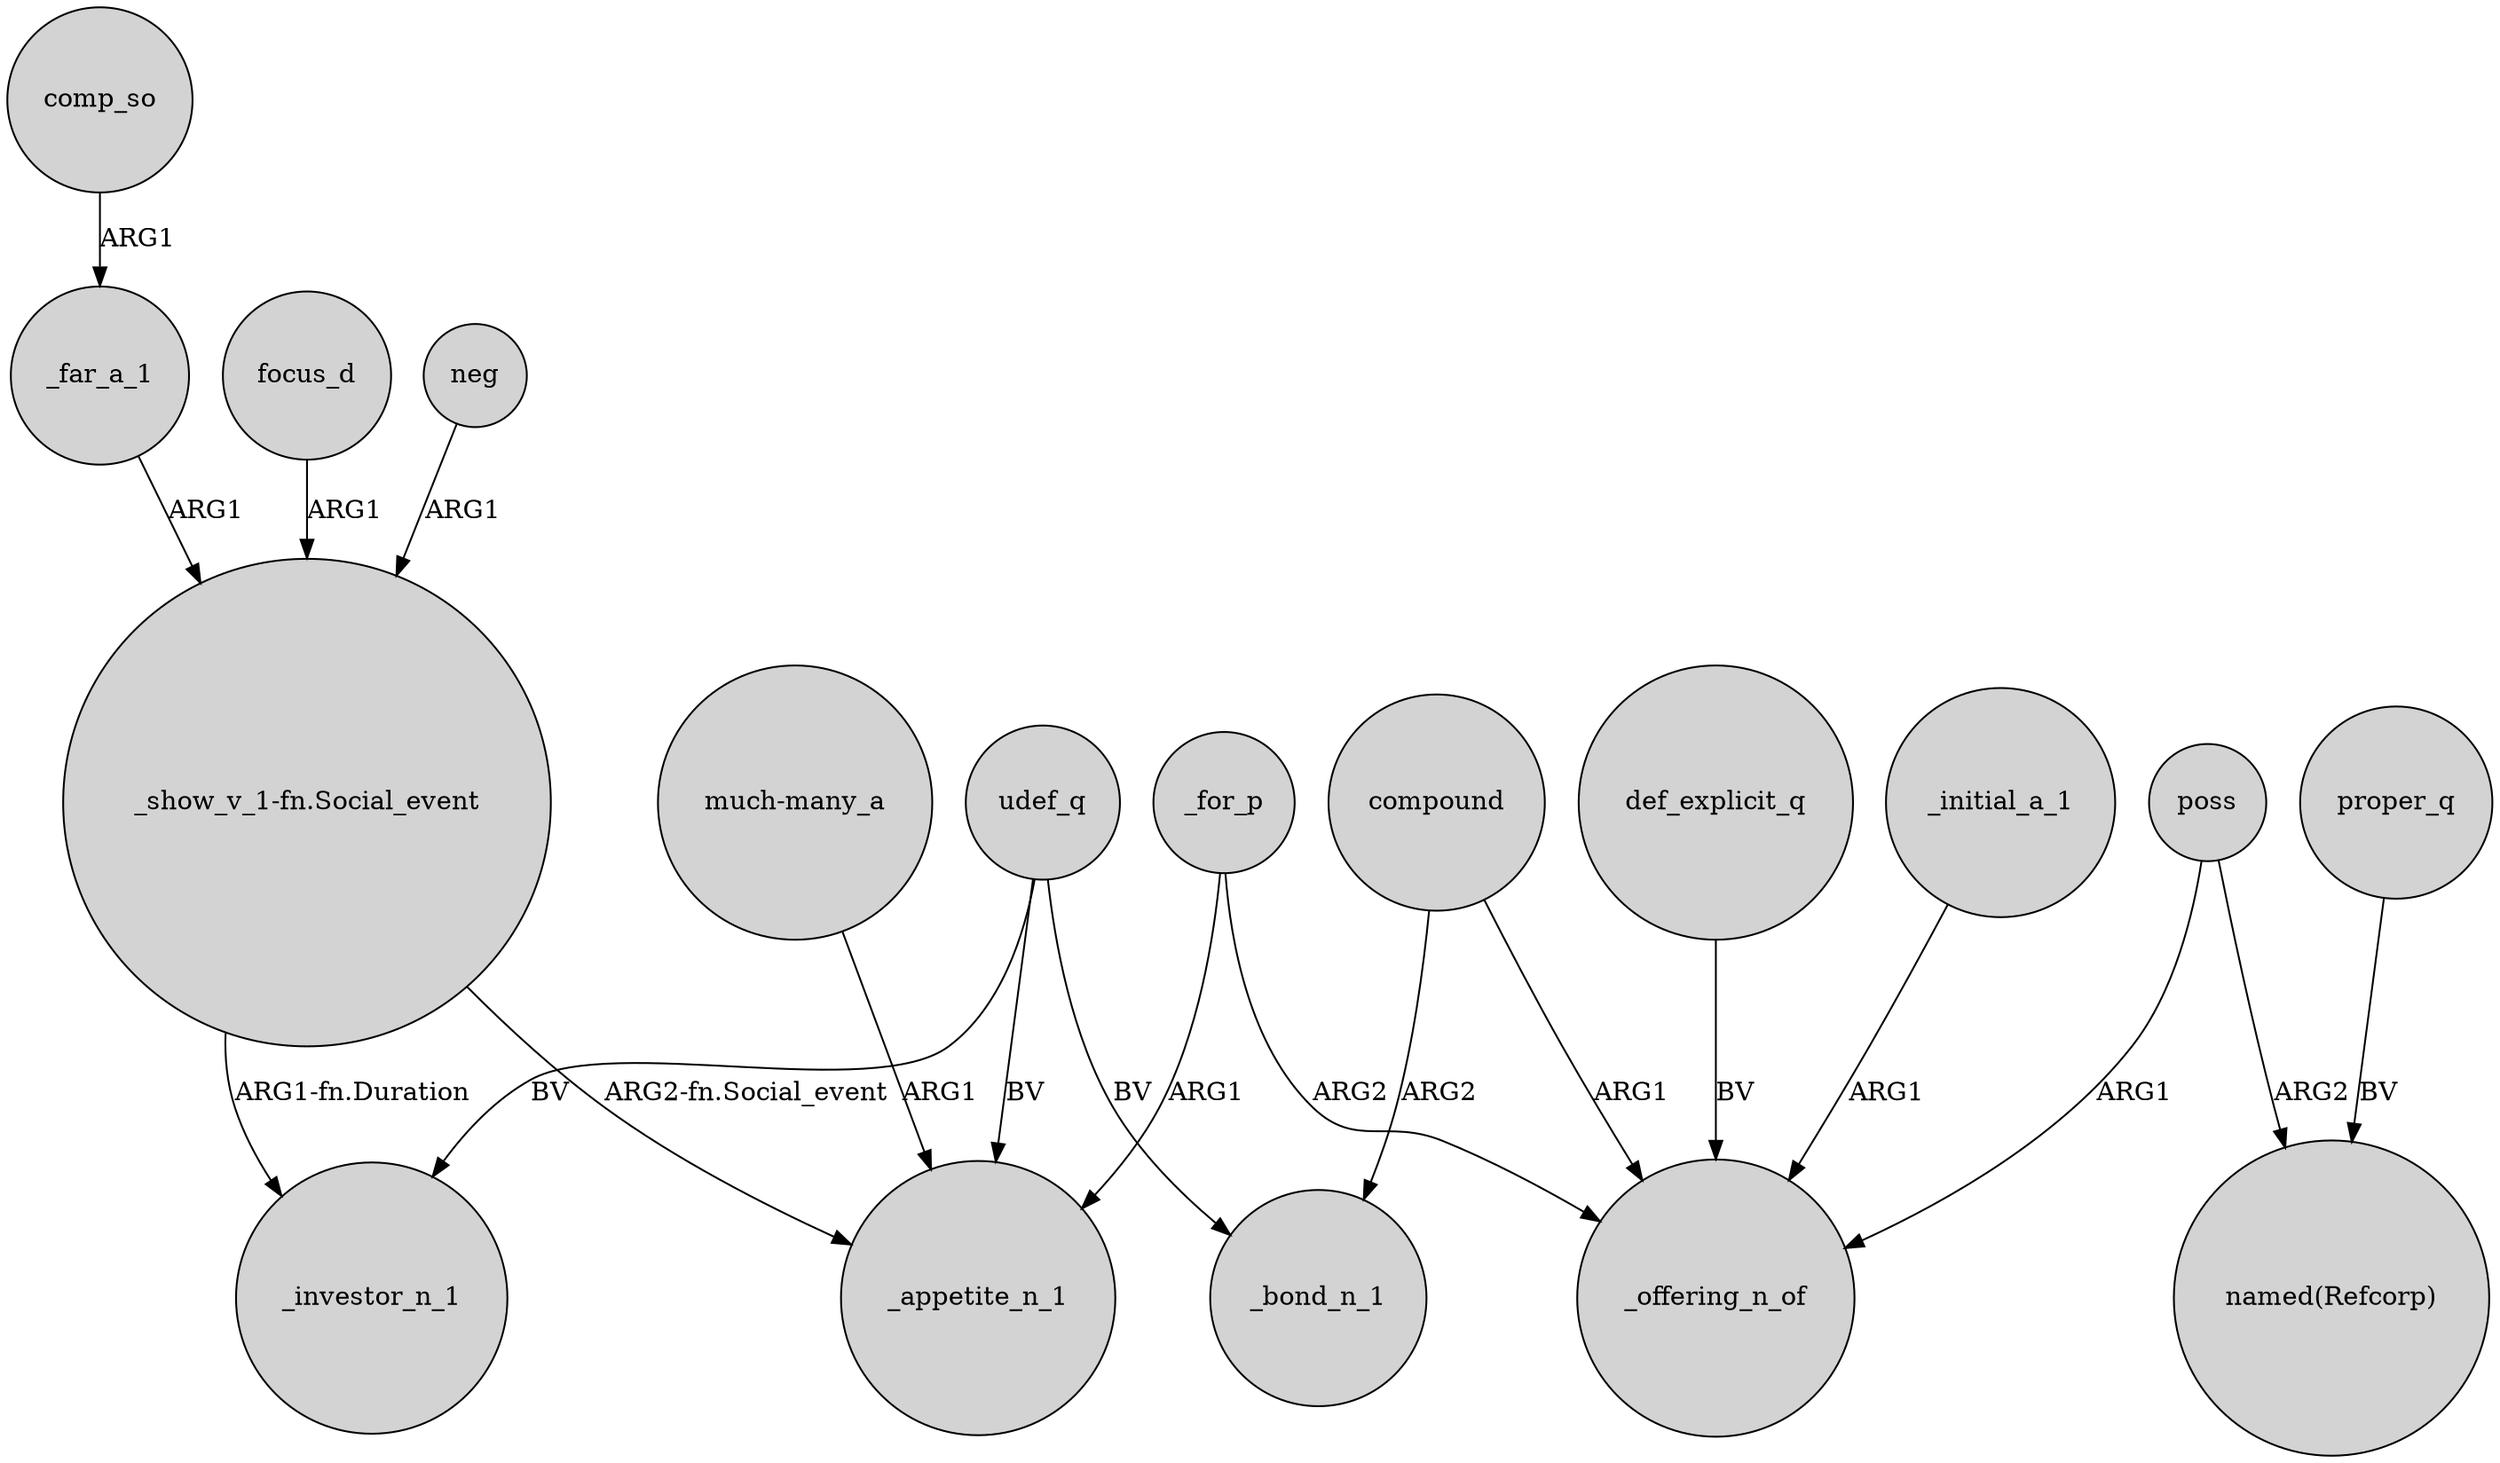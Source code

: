 digraph {
	node [shape=circle style=filled]
	_far_a_1 -> "_show_v_1-fn.Social_event" [label=ARG1]
	_for_p -> _offering_n_of [label=ARG2]
	udef_q -> _bond_n_1 [label=BV]
	poss -> "named(Refcorp)" [label=ARG2]
	focus_d -> "_show_v_1-fn.Social_event" [label=ARG1]
	comp_so -> _far_a_1 [label=ARG1]
	compound -> _offering_n_of [label=ARG1]
	proper_q -> "named(Refcorp)" [label=BV]
	compound -> _bond_n_1 [label=ARG2]
	neg -> "_show_v_1-fn.Social_event" [label=ARG1]
	_initial_a_1 -> _offering_n_of [label=ARG1]
	"_show_v_1-fn.Social_event" -> _investor_n_1 [label="ARG1-fn.Duration"]
	def_explicit_q -> _offering_n_of [label=BV]
	udef_q -> _appetite_n_1 [label=BV]
	poss -> _offering_n_of [label=ARG1]
	"much-many_a" -> _appetite_n_1 [label=ARG1]
	"_show_v_1-fn.Social_event" -> _appetite_n_1 [label="ARG2-fn.Social_event"]
	udef_q -> _investor_n_1 [label=BV]
	_for_p -> _appetite_n_1 [label=ARG1]
}
